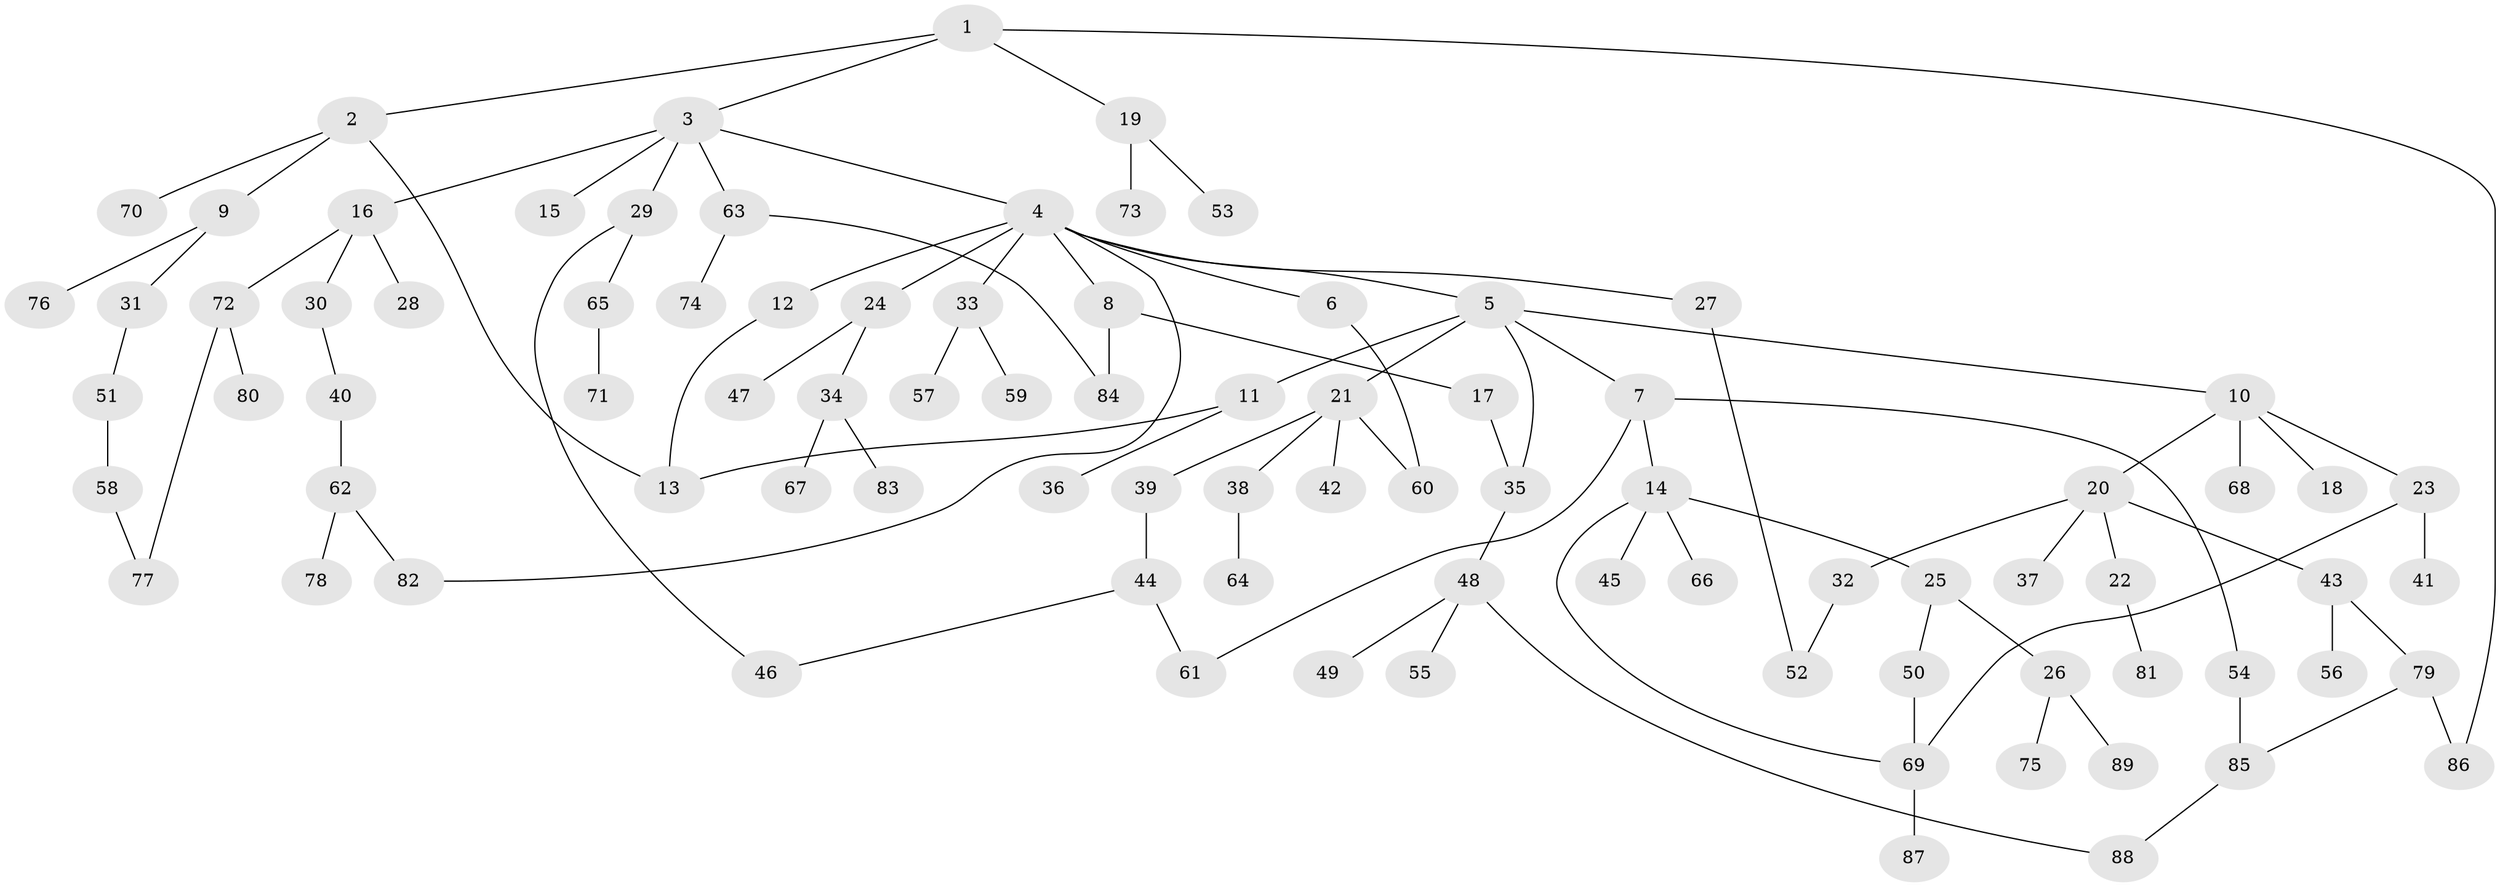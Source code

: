 // coarse degree distribution, {4: 0.10810810810810811, 3: 0.2702702702702703, 5: 0.02702702702702703, 8: 0.05405405405405406, 2: 0.35135135135135137, 1: 0.1891891891891892}
// Generated by graph-tools (version 1.1) at 2025/48/03/04/25 22:48:46]
// undirected, 89 vertices, 103 edges
graph export_dot {
  node [color=gray90,style=filled];
  1;
  2;
  3;
  4;
  5;
  6;
  7;
  8;
  9;
  10;
  11;
  12;
  13;
  14;
  15;
  16;
  17;
  18;
  19;
  20;
  21;
  22;
  23;
  24;
  25;
  26;
  27;
  28;
  29;
  30;
  31;
  32;
  33;
  34;
  35;
  36;
  37;
  38;
  39;
  40;
  41;
  42;
  43;
  44;
  45;
  46;
  47;
  48;
  49;
  50;
  51;
  52;
  53;
  54;
  55;
  56;
  57;
  58;
  59;
  60;
  61;
  62;
  63;
  64;
  65;
  66;
  67;
  68;
  69;
  70;
  71;
  72;
  73;
  74;
  75;
  76;
  77;
  78;
  79;
  80;
  81;
  82;
  83;
  84;
  85;
  86;
  87;
  88;
  89;
  1 -- 2;
  1 -- 3;
  1 -- 19;
  1 -- 86;
  2 -- 9;
  2 -- 70;
  2 -- 13;
  3 -- 4;
  3 -- 15;
  3 -- 16;
  3 -- 29;
  3 -- 63;
  4 -- 5;
  4 -- 6;
  4 -- 8;
  4 -- 12;
  4 -- 24;
  4 -- 27;
  4 -- 33;
  4 -- 82;
  5 -- 7;
  5 -- 10;
  5 -- 11;
  5 -- 21;
  5 -- 35;
  6 -- 60;
  7 -- 14;
  7 -- 54;
  7 -- 61;
  8 -- 17;
  8 -- 84;
  9 -- 31;
  9 -- 76;
  10 -- 18;
  10 -- 20;
  10 -- 23;
  10 -- 68;
  11 -- 13;
  11 -- 36;
  12 -- 13;
  14 -- 25;
  14 -- 45;
  14 -- 66;
  14 -- 69;
  16 -- 28;
  16 -- 30;
  16 -- 72;
  17 -- 35;
  19 -- 53;
  19 -- 73;
  20 -- 22;
  20 -- 32;
  20 -- 37;
  20 -- 43;
  21 -- 38;
  21 -- 39;
  21 -- 42;
  21 -- 60;
  22 -- 81;
  23 -- 41;
  23 -- 69;
  24 -- 34;
  24 -- 47;
  25 -- 26;
  25 -- 50;
  26 -- 75;
  26 -- 89;
  27 -- 52;
  29 -- 46;
  29 -- 65;
  30 -- 40;
  31 -- 51;
  32 -- 52;
  33 -- 57;
  33 -- 59;
  34 -- 67;
  34 -- 83;
  35 -- 48;
  38 -- 64;
  39 -- 44;
  40 -- 62;
  43 -- 56;
  43 -- 79;
  44 -- 46;
  44 -- 61;
  48 -- 49;
  48 -- 55;
  48 -- 88;
  50 -- 69;
  51 -- 58;
  54 -- 85;
  58 -- 77;
  62 -- 78;
  62 -- 82;
  63 -- 74;
  63 -- 84;
  65 -- 71;
  69 -- 87;
  72 -- 77;
  72 -- 80;
  79 -- 85;
  79 -- 86;
  85 -- 88;
}

